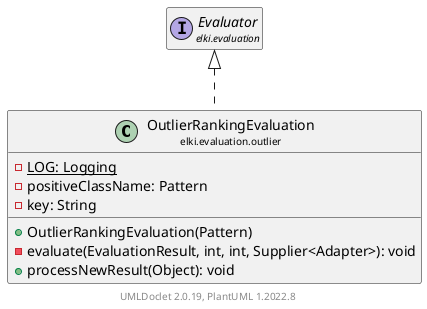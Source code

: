 @startuml
    remove .*\.(Instance|Par|Parameterizer|Factory)$
    set namespaceSeparator none
    hide empty fields
    hide empty methods

    class "<size:14>OutlierRankingEvaluation\n<size:10>elki.evaluation.outlier" as elki.evaluation.outlier.OutlierRankingEvaluation [[OutlierRankingEvaluation.html]] {
        {static} -LOG: Logging
        -positiveClassName: Pattern
        -key: String
        +OutlierRankingEvaluation(Pattern)
        -evaluate(EvaluationResult, int, int, Supplier<Adapter>): void
        +processNewResult(Object): void
    }

    interface "<size:14>Evaluator\n<size:10>elki.evaluation" as elki.evaluation.Evaluator [[../Evaluator.html]]
    class "<size:14>OutlierRankingEvaluation.Par\n<size:10>elki.evaluation.outlier" as elki.evaluation.outlier.OutlierRankingEvaluation.Par [[OutlierRankingEvaluation.Par.html]]

    elki.evaluation.Evaluator <|.. elki.evaluation.outlier.OutlierRankingEvaluation
    elki.evaluation.outlier.OutlierRankingEvaluation +-- elki.evaluation.outlier.OutlierRankingEvaluation.Par

    center footer UMLDoclet 2.0.19, PlantUML 1.2022.8
@enduml
